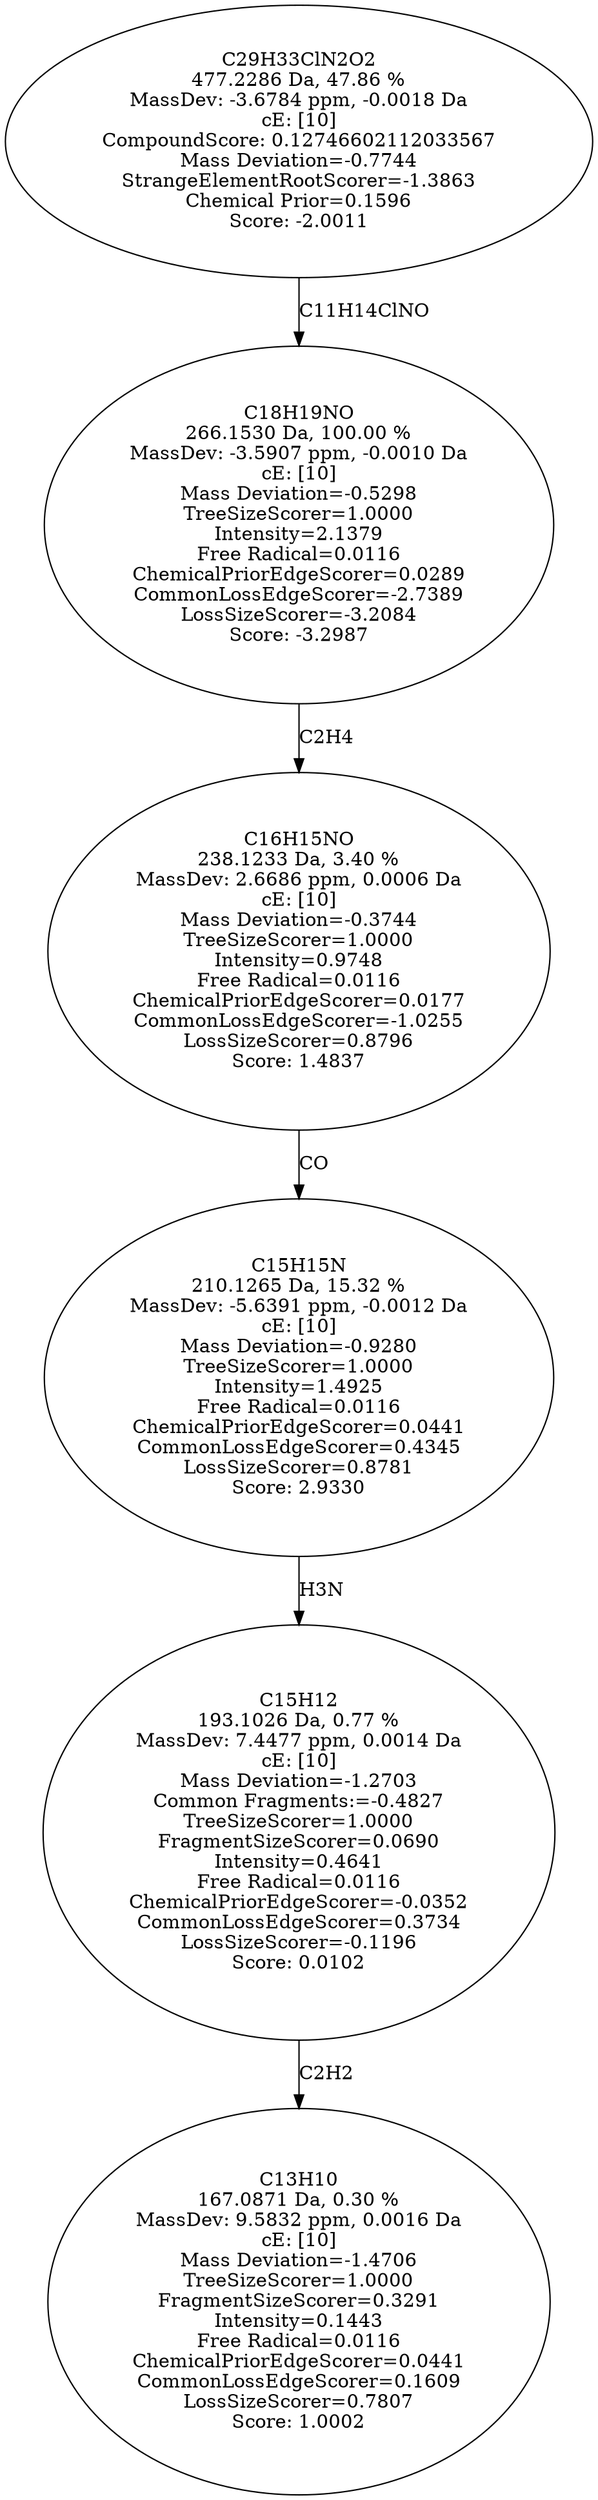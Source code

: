 strict digraph {
v1 [label="C13H10\n167.0871 Da, 0.30 %\nMassDev: 9.5832 ppm, 0.0016 Da\ncE: [10]\nMass Deviation=-1.4706\nTreeSizeScorer=1.0000\nFragmentSizeScorer=0.3291\nIntensity=0.1443\nFree Radical=0.0116\nChemicalPriorEdgeScorer=0.0441\nCommonLossEdgeScorer=0.1609\nLossSizeScorer=0.7807\nScore: 1.0002"];
v2 [label="C15H12\n193.1026 Da, 0.77 %\nMassDev: 7.4477 ppm, 0.0014 Da\ncE: [10]\nMass Deviation=-1.2703\nCommon Fragments:=-0.4827\nTreeSizeScorer=1.0000\nFragmentSizeScorer=0.0690\nIntensity=0.4641\nFree Radical=0.0116\nChemicalPriorEdgeScorer=-0.0352\nCommonLossEdgeScorer=0.3734\nLossSizeScorer=-0.1196\nScore: 0.0102"];
v3 [label="C15H15N\n210.1265 Da, 15.32 %\nMassDev: -5.6391 ppm, -0.0012 Da\ncE: [10]\nMass Deviation=-0.9280\nTreeSizeScorer=1.0000\nIntensity=1.4925\nFree Radical=0.0116\nChemicalPriorEdgeScorer=0.0441\nCommonLossEdgeScorer=0.4345\nLossSizeScorer=0.8781\nScore: 2.9330"];
v4 [label="C16H15NO\n238.1233 Da, 3.40 %\nMassDev: 2.6686 ppm, 0.0006 Da\ncE: [10]\nMass Deviation=-0.3744\nTreeSizeScorer=1.0000\nIntensity=0.9748\nFree Radical=0.0116\nChemicalPriorEdgeScorer=0.0177\nCommonLossEdgeScorer=-1.0255\nLossSizeScorer=0.8796\nScore: 1.4837"];
v5 [label="C18H19NO\n266.1530 Da, 100.00 %\nMassDev: -3.5907 ppm, -0.0010 Da\ncE: [10]\nMass Deviation=-0.5298\nTreeSizeScorer=1.0000\nIntensity=2.1379\nFree Radical=0.0116\nChemicalPriorEdgeScorer=0.0289\nCommonLossEdgeScorer=-2.7389\nLossSizeScorer=-3.2084\nScore: -3.2987"];
v6 [label="C29H33ClN2O2\n477.2286 Da, 47.86 %\nMassDev: -3.6784 ppm, -0.0018 Da\ncE: [10]\nCompoundScore: 0.12746602112033567\nMass Deviation=-0.7744\nStrangeElementRootScorer=-1.3863\nChemical Prior=0.1596\nScore: -2.0011"];
v2 -> v1 [label="C2H2"];
v3 -> v2 [label="H3N"];
v4 -> v3 [label="CO"];
v5 -> v4 [label="C2H4"];
v6 -> v5 [label="C11H14ClNO"];
}